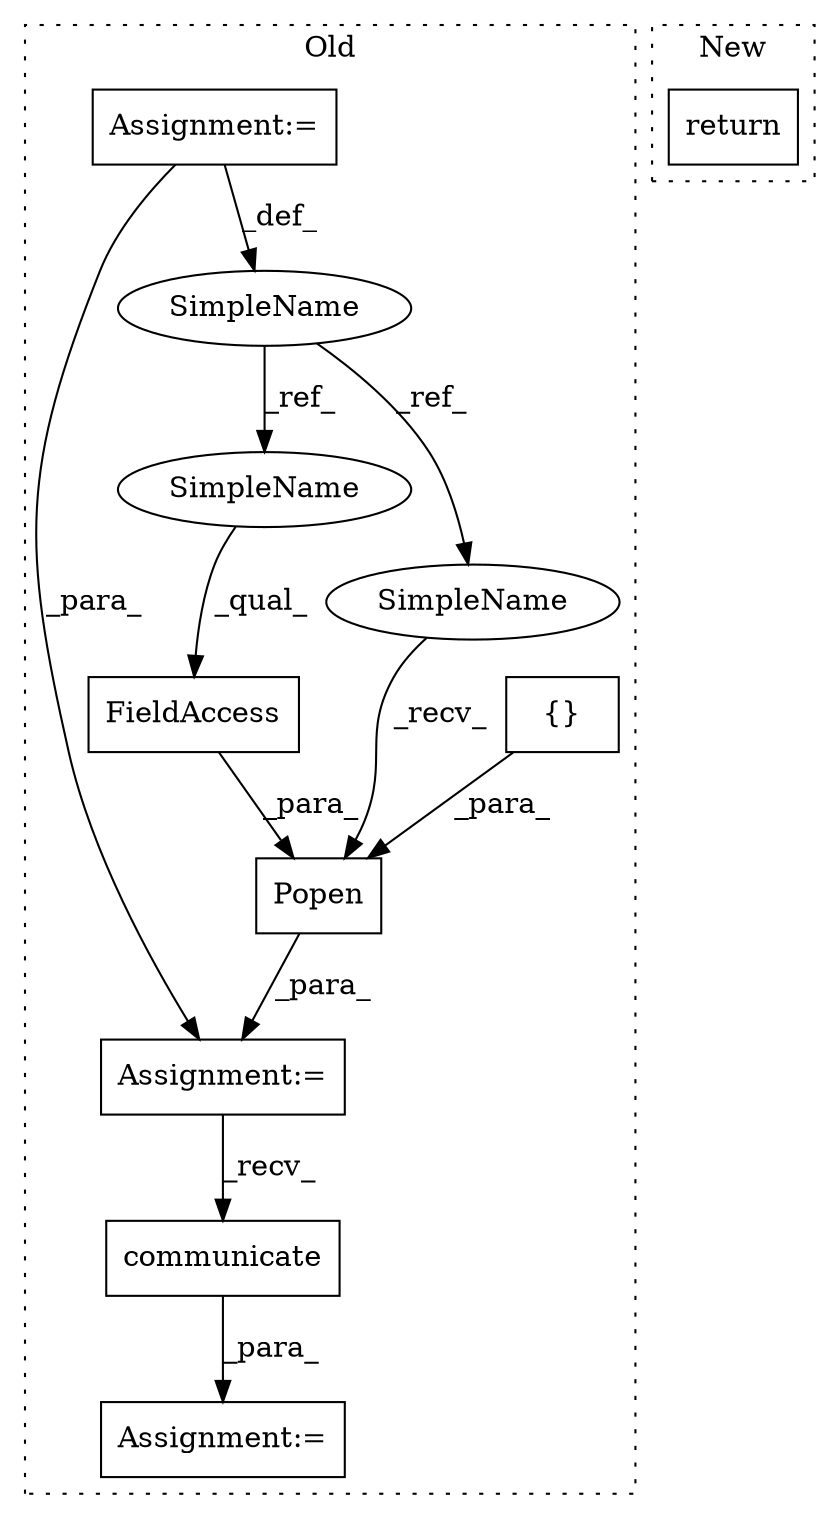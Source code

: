digraph G {
subgraph cluster0 {
1 [label="Popen" a="32" s="2249,2285" l="6,1" shape="box"];
3 [label="FieldAccess" a="22" s="2270" l="15" shape="box"];
4 [label="Assignment:=" a="7" s="2237" l="1" shape="box"];
5 [label="Assignment:=" a="7" s="2326" l="2" shape="box"];
6 [label="communicate" a="32" s="2333" l="13" shape="box"];
7 [label="SimpleName" a="42" s="1658" l="10" shape="ellipse"];
8 [label="Assignment:=" a="7" s="1658" l="10" shape="box"];
9 [label="{}" a="4" s="2264,2268" l="1,1" shape="box"];
10 [label="SimpleName" a="42" s="2238" l="10" shape="ellipse"];
11 [label="SimpleName" a="42" s="2270" l="10" shape="ellipse"];
label = "Old";
style="dotted";
}
subgraph cluster1 {
2 [label="return" a="41" s="2270" l="7" shape="box"];
label = "New";
style="dotted";
}
1 -> 4 [label="_para_"];
3 -> 1 [label="_para_"];
4 -> 6 [label="_recv_"];
6 -> 5 [label="_para_"];
7 -> 10 [label="_ref_"];
7 -> 11 [label="_ref_"];
8 -> 4 [label="_para_"];
8 -> 7 [label="_def_"];
9 -> 1 [label="_para_"];
10 -> 1 [label="_recv_"];
11 -> 3 [label="_qual_"];
}